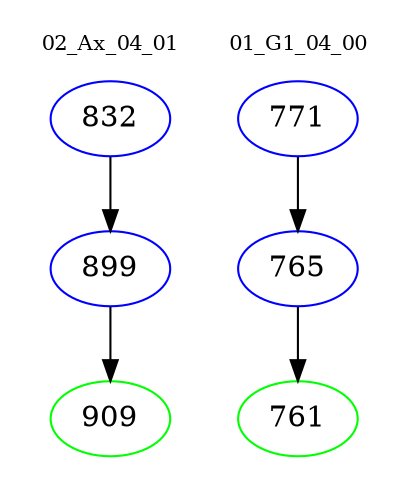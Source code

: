 digraph{
subgraph cluster_0 {
color = white
label = "02_Ax_04_01";
fontsize=10;
T0_832 [label="832", color="blue"]
T0_832 -> T0_899 [color="black"]
T0_899 [label="899", color="blue"]
T0_899 -> T0_909 [color="black"]
T0_909 [label="909", color="green"]
}
subgraph cluster_1 {
color = white
label = "01_G1_04_00";
fontsize=10;
T1_771 [label="771", color="blue"]
T1_771 -> T1_765 [color="black"]
T1_765 [label="765", color="blue"]
T1_765 -> T1_761 [color="black"]
T1_761 [label="761", color="green"]
}
}
